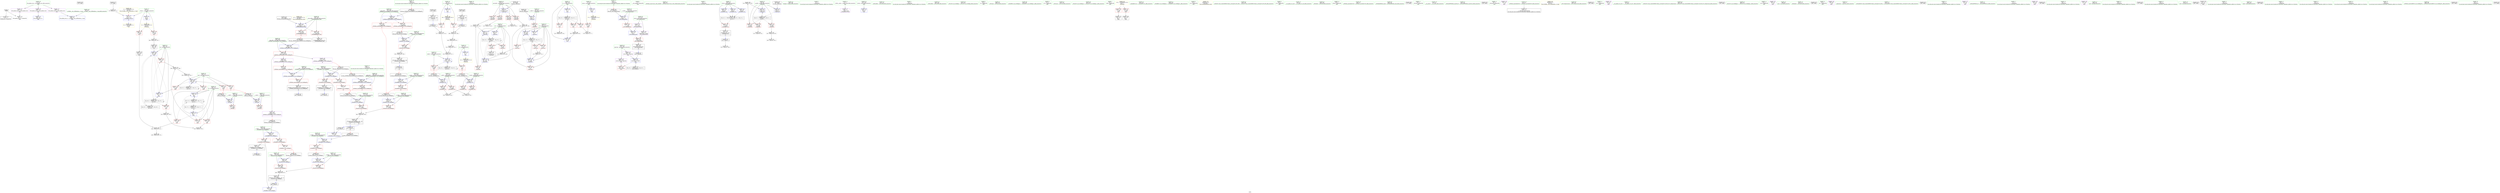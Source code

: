 digraph "SVFG" {
	label="SVFG";

	Node0x562fdd1f7af0 [shape=record,color=grey,label="{NodeID: 0\nNullPtr}"];
	Node0x562fdd1f7af0 -> Node0x562fdd372400[style=solid];
	Node0x562fdd1f7af0 -> Node0x562fdd376bc0[style=solid];
	Node0x562fdd3b7460 [shape=record,color=black,label="{NodeID: 526\n274 = PHI()\n}"];
	Node0x562fdd3a08c0 [shape=record,color=yellow,style=double,label="{NodeID: 443\n2V_1 = ENCHI(MR_2V_0)\npts\{10 \}\nFun[_GLOBAL__sub_I_BSBandme_1_0.cpp]|{<s0>32}}"];
	Node0x562fdd3a08c0:s0 -> Node0x562fdd376cc0[style=dashed,color=red];
	Node0x562fdd375b30 [shape=record,color=red,label="{NodeID: 194\n441\<--435\n\<--__a.addr\n_ZStaNRSt13_Ios_FmtflagsS_\n}"];
	Node0x562fdd375b30 -> Node0x562fdd375da0[style=solid];
	Node0x562fdd372ae0 [shape=record,color=black,label="{NodeID: 111\n297\<--303\n_ZSt3sine_ret\<--call\n_ZSt3sine\n|{<s0>10}}"];
	Node0x562fdd372ae0:s0 -> Node0x562fdd3b6e80[style=solid,color=blue];
	Node0x562fdd370ab0 [shape=record,color=green,label="{NodeID: 28\n270\<--1\n\<--dummyObj\nCan only get source location for instruction, argument, global var or function.}"];
	Node0x562fdd3b9660 [shape=record,color=black,label="{NodeID: 554\n81 = PHI()\n2nd arg _Z3powxxx }"];
	Node0x562fdd3b9660 -> Node0x562fdd376f30[style=solid];
	Node0x562fdd37bfa0 [shape=record,color=grey,label="{NodeID: 388\n242 = Binary(241, 243, )\n}"];
	Node0x562fdd377340 [shape=record,color=blue,label="{NodeID: 222\n90\<--123\nk\<--mul5\n_Z3powxxx\n}"];
	Node0x562fdd377340 -> Node0x562fdd37a080[style=dashed];
	Node0x562fdd377340 -> Node0x562fdd377410[style=dashed];
	Node0x562fdd377340 -> Node0x562fdd399ad0[style=dashed];
	Node0x562fdd378dd0 [shape=record,color=purple,label="{NodeID: 139\n426\<--409\n_M_flags5\<--this1\n_ZNSt8ios_base4setfESt13_Ios_FmtflagsS0_\n|{<s0>28}}"];
	Node0x562fdd378dd0:s0 -> Node0x562fdd3b9730[style=solid,color=red];
	Node0x562fdd3734c0 [shape=record,color=green,label="{NodeID: 56\n154\<--155\nagg.tmp\<--agg.tmp_field_insensitive\nmain\n}"];
	Node0x562fdd3734c0 -> Node0x562fdd3788f0[style=solid];
	Node0x562fdd3734c0 -> Node0x562fdd3789c0[style=solid];
	Node0x562fdd39b7d0 [shape=record,color=black,label="{NodeID: 416\nMR_29V_2 = PHI(MR_29V_4, MR_29V_1, )\npts\{149 \}\n}"];
	Node0x562fdd39b7d0 -> Node0x562fdd377820[style=dashed];
	Node0x562fdd380980 [shape=record,color=blue,label="{NodeID: 250\n437\<--434\n__b.addr\<--__b\n_ZStaNRSt13_Ios_FmtflagsS_\n}"];
	Node0x562fdd380980 -> Node0x562fdd375cd0[style=dashed];
	Node0x562fdd37a490 [shape=record,color=red,label="{NodeID: 167\n197\<--146\n\<--be\nmain\n}"];
	Node0x562fdd37a490 -> Node0x562fdd387530[style=solid];
	Node0x562fdd374f10 [shape=record,color=green,label="{NodeID: 84\n398\<--399\nthis.addr\<--this.addr_field_insensitive\n_ZNSt8ios_base4setfESt13_Ios_FmtflagsS0_\n}"];
	Node0x562fdd374f10 -> Node0x562fdd37b5a0[style=solid];
	Node0x562fdd374f10 -> Node0x562fdd380570[style=solid];
	Node0x562fdd36e810 [shape=record,color=green,label="{NodeID: 1\n7\<--1\n__dso_handle\<--dummyObj\nGlob }"];
	Node0x562fdd3b7530 [shape=record,color=black,label="{NodeID: 527\n468 = PHI(487, )\n}"];
	Node0x562fdd3b7530 -> Node0x562fdd380d90[style=solid];
	Node0x562fdd375c00 [shape=record,color=red,label="{NodeID: 195\n445\<--435\n\<--__a.addr\n_ZStaNRSt13_Ios_FmtflagsS_\n}"];
	Node0x562fdd375c00 -> Node0x562fdd377b90[style=solid];
	Node0x562fdd375c00 -> Node0x562fdd380a50[style=solid];
	Node0x562fdd372bb0 [shape=record,color=black,label="{NodeID: 112\n307\<--313\n_ZSt3cose_ret\<--call\n_ZSt3cose\n|{<s0>11}}"];
	Node0x562fdd372bb0:s0 -> Node0x562fdd3b7040[style=solid,color=blue];
	Node0x562fdd370bb0 [shape=record,color=green,label="{NodeID: 29\n363\<--1\n\<--dummyObj\nCan only get source location for instruction, argument, global var or function.|{<s0>24}}"];
	Node0x562fdd370bb0:s0 -> Node0x562fdd3b9240[style=solid,color=red];
	Node0x562fdd3b9730 [shape=record,color=black,label="{NodeID: 555\n457 = PHI(426, )\n0th arg _ZStoRRSt13_Ios_FmtflagsS_ }"];
	Node0x562fdd3b9730 -> Node0x562fdd380bf0[style=solid];
	Node0x562fdd37c120 [shape=record,color=grey,label="{NodeID: 389\n130 = Binary(129, 128, )\n}"];
	Node0x562fdd37c120 -> Node0x562fdd377410[style=solid];
	Node0x562fdd377410 [shape=record,color=blue,label="{NodeID: 223\n90\<--130\nk\<--rem8\n_Z3powxxx\n}"];
	Node0x562fdd377410 -> Node0x562fdd399ad0[style=dashed];
	Node0x562fdd378ea0 [shape=record,color=red,label="{NodeID: 140\n185\<--8\n\<--_ZL2pi\nmain\n}"];
	Node0x562fdd378ea0 -> Node0x562fdd3879b0[style=solid];
	Node0x562fdd373590 [shape=record,color=green,label="{NodeID: 57\n159\<--160\n_ZNSt8ios_base15sync_with_stdioEb\<--_ZNSt8ios_base15sync_with_stdioEb_field_insensitive\n}"];
	Node0x562fdd39bcd0 [shape=record,color=black,label="{NodeID: 417\nMR_31V_2 = PHI(MR_31V_3, MR_31V_1, )\npts\{151 \}\n}"];
	Node0x562fdd39bcd0 -> Node0x562fdd3778f0[style=dashed];
	Node0x562fdd39bcd0 -> Node0x562fdd39bcd0[style=dashed];
	Node0x562fdd380a50 [shape=record,color=blue,label="{NodeID: 251\n445\<--444\n\<--call\n_ZStaNRSt13_Ios_FmtflagsS_\n}"];
	Node0x562fdd37a560 [shape=record,color=red,label="{NodeID: 168\n265\<--146\n\<--be\nmain\n}"];
	Node0x562fdd37a560 -> Node0x562fdd37b9a0[style=solid];
	Node0x562fdd374fe0 [shape=record,color=green,label="{NodeID: 85\n400\<--401\n__fmtfl.addr\<--__fmtfl.addr_field_insensitive\n_ZNSt8ios_base4setfESt13_Ios_FmtflagsS0_\n}"];
	Node0x562fdd374fe0 -> Node0x562fdd37b670[style=solid];
	Node0x562fdd374fe0 -> Node0x562fdd380640[style=solid];
	Node0x562fdd36eb50 [shape=record,color=green,label="{NodeID: 2\n9\<--1\n\<--dummyObj\nCan only get source location for instruction, argument, global var or function.}"];
	Node0x562fdd3b7700 [shape=record,color=black,label="{NodeID: 528\n303 = PHI()\n}"];
	Node0x562fdd3b7700 -> Node0x562fdd372ae0[style=solid];
	Node0x562fdd375cd0 [shape=record,color=red,label="{NodeID: 196\n443\<--437\n\<--__b.addr\n_ZStaNRSt13_Ios_FmtflagsS_\n|{<s0>29}}"];
	Node0x562fdd375cd0:s0 -> Node0x562fdd3b8b50[style=solid,color=red];
	Node0x562fdd372c80 [shape=record,color=black,label="{NodeID: 113\n317\<--342\n_Z3judIeEiT_S0__ret\<--\n_Z3judIeEiT_S0_\n|{<s0>12}}"];
	Node0x562fdd372c80:s0 -> Node0x562fdd3b7180[style=solid,color=blue];
	Node0x562fdd370cb0 [shape=record,color=green,label="{NodeID: 30\n364\<--1\n\<--dummyObj\nCan only get source location for instruction, argument, global var or function.|{<s0>24}}"];
	Node0x562fdd370cb0:s0 -> Node0x562fdd3b9380[style=solid,color=red];
	Node0x562fdd3b9900 [shape=record,color=black,label="{NodeID: 556\n458 = PHI(423, )\n1st arg _ZStoRRSt13_Ios_FmtflagsS_ }"];
	Node0x562fdd3b9900 -> Node0x562fdd380cc0[style=solid];
	Node0x562fdd37c2a0 [shape=record,color=grey,label="{NodeID: 390\n134 = Binary(133, 96, )\n}"];
	Node0x562fdd37c2a0 -> Node0x562fdd3774e0[style=solid];
	Node0x562fdd3774e0 [shape=record,color=blue,label="{NodeID: 224\n84\<--134\nm.addr\<--shr\n_Z3powxxx\n}"];
	Node0x562fdd3774e0 -> Node0x562fdd35cd90[style=dashed];
	Node0x562fdd378f70 [shape=record,color=red,label="{NodeID: 141\n266\<--8\n\<--_ZL2pi\nmain\n}"];
	Node0x562fdd378f70 -> Node0x562fdd372a10[style=solid];
	Node0x562fdd373690 [shape=record,color=green,label="{NodeID: 58\n165\<--166\nfreopen\<--freopen_field_insensitive\n}"];
	Node0x562fdd39c1d0 [shape=record,color=black,label="{NodeID: 418\nMR_33V_2 = PHI(MR_33V_3, MR_33V_1, )\npts\{153 \}\n}"];
	Node0x562fdd39c1d0 -> Node0x562fdd37f940[style=dashed];
	Node0x562fdd39c1d0 -> Node0x562fdd39c1d0[style=dashed];
	Node0x562fdd380b20 [shape=record,color=blue,label="{NodeID: 252\n450\<--449\n__a.addr\<--__a\n_ZStcoSt13_Ios_Fmtflags\n}"];
	Node0x562fdd380b20 -> Node0x562fdd375e70[style=dashed];
	Node0x562fdd37a630 [shape=record,color=red,label="{NodeID: 169\n192\<--148\n\<--en\nmain\n}"];
	Node0x562fdd37a630 -> Node0x562fdd3876b0[style=solid];
	Node0x562fdd3750b0 [shape=record,color=green,label="{NodeID: 86\n402\<--403\n__mask.addr\<--__mask.addr_field_insensitive\n_ZNSt8ios_base4setfESt13_Ios_FmtflagsS0_\n}"];
	Node0x562fdd3750b0 -> Node0x562fdd37b740[style=solid];
	Node0x562fdd3750b0 -> Node0x562fdd37b810[style=solid];
	Node0x562fdd3750b0 -> Node0x562fdd380710[style=solid];
	Node0x562fdd36ec10 [shape=record,color=green,label="{NodeID: 3\n12\<--1\n\<--dummyObj\nCan only get source location for instruction, argument, global var or function.}"];
	Node0x562fdd3b77d0 [shape=record,color=black,label="{NodeID: 529\n313 = PHI()\n}"];
	Node0x562fdd3b77d0 -> Node0x562fdd372bb0[style=solid];
	Node0x562fdd375da0 [shape=record,color=red,label="{NodeID: 197\n442\<--441\n\<--\n_ZStaNRSt13_Ios_FmtflagsS_\n|{<s0>29}}"];
	Node0x562fdd375da0:s0 -> Node0x562fdd3b8940[style=solid,color=red];
	Node0x562fdd372d50 [shape=record,color=black,label="{NodeID: 114\n356\<--367\n_ZSt5fixedRSt8ios_base_ret\<--\n_ZSt5fixedRSt8ios_base\n}"];
	Node0x562fdd370db0 [shape=record,color=green,label="{NodeID: 31\n4\<--6\n_ZStL8__ioinit\<--_ZStL8__ioinit_field_insensitive\nGlob }"];
	Node0x562fdd370db0 -> Node0x562fdd377fa0[style=solid];
	Node0x562fdd37c420 [shape=record,color=grey,label="{NodeID: 391\n70 = Binary(67, 71, )\n}"];
	Node0x562fdd37c420 -> Node0x562fdd376cc0[style=solid];
	Node0x562fdd3775b0 [shape=record,color=blue,label="{NodeID: 225\n142\<--12\nretval\<--\nmain\n}"];
	Node0x562fdd379040 [shape=record,color=red,label="{NodeID: 142\n177\<--11\n\<--ncase\nmain\n}"];
	Node0x562fdd379040 -> Node0x562fdd37d020[style=solid];
	Node0x562fdd373790 [shape=record,color=green,label="{NodeID: 59\n172\<--173\n_ZNSirsERi\<--_ZNSirsERi_field_insensitive\n}"];
	Node0x562fdd39c6d0 [shape=record,color=black,label="{NodeID: 419\nMR_35V_2 = PHI(MR_35V_3, MR_35V_1, )\npts\{1550000 \}\n}"];
	Node0x562fdd39c6d0 -> Node0x562fdd37fbb0[style=dashed];
	Node0x562fdd380bf0 [shape=record,color=blue,label="{NodeID: 253\n459\<--457\n__a.addr\<--__a\n_ZStoRRSt13_Ios_FmtflagsS_\n}"];
	Node0x562fdd380bf0 -> Node0x562fdd375f40[style=dashed];
	Node0x562fdd380bf0 -> Node0x562fdd376010[style=dashed];
	Node0x562fdd37a700 [shape=record,color=red,label="{NodeID: 170\n198\<--148\n\<--en\nmain\n}"];
	Node0x562fdd37a700 -> Node0x562fdd387530[style=solid];
	Node0x562fdd375180 [shape=record,color=green,label="{NodeID: 87\n404\<--405\n__old\<--__old_field_insensitive\n_ZNSt8ios_base4setfESt13_Ios_FmtflagsS0_\n}"];
	Node0x562fdd375180 -> Node0x562fdd375990[style=solid];
	Node0x562fdd375180 -> Node0x562fdd3807e0[style=solid];
	Node0x562fdd36ecd0 [shape=record,color=green,label="{NodeID: 4\n15\<--1\n\<--dummyObj\nCan only get source location for instruction, argument, global var or function.}"];
	Node0x562fdd3b78a0 [shape=record,color=black,label="{NodeID: 530\n362 = PHI(394, )\n}"];
	Node0x562fdd375e70 [shape=record,color=red,label="{NodeID: 198\n453\<--450\n\<--__a.addr\n_ZStcoSt13_Ios_Fmtflags\n}"];
	Node0x562fdd375e70 -> Node0x562fdd387b30[style=solid];
	Node0x562fdd3779f0 [shape=record,color=black,label="{NodeID: 115\n369\<--380\n_ZSt12setprecisioni_ret\<--\n_ZSt12setprecisioni\n|{<s0>18}}"];
	Node0x562fdd3779f0:s0 -> Node0x562fdd3b68b0[style=solid,color=blue];
	Node0x562fdd370eb0 [shape=record,color=green,label="{NodeID: 32\n8\<--10\n_ZL2pi\<--_ZL2pi_field_insensitive\nGlob }"];
	Node0x562fdd370eb0 -> Node0x562fdd378ea0[style=solid];
	Node0x562fdd370eb0 -> Node0x562fdd378f70[style=solid];
	Node0x562fdd370eb0 -> Node0x562fdd3765c0[style=solid];
	Node0x562fdd370eb0 -> Node0x562fdd376cc0[style=solid];
	Node0x562fdd37c5a0 [shape=record,color=grey,label="{NodeID: 392\n217 = Binary(212, 214, )\n}"];
	Node0x562fdd37c5a0 -> Node0x562fdd37c720[style=solid];
	Node0x562fdd377680 [shape=record,color=blue,label="{NodeID: 226\n144\<--12\ni1\<--\nmain\n}"];
	Node0x562fdd377680 -> Node0x562fdd39add0[style=dashed];
	Node0x562fdd379110 [shape=record,color=red,label="{NodeID: 143\n203\<--14\n\<--v\nmain\n}"];
	Node0x562fdd379110 -> Node0x562fdd387230[style=solid];
	Node0x562fdd373890 [shape=record,color=green,label="{NodeID: 60\n181\<--182\n_ZNSirsERe\<--_ZNSirsERe_field_insensitive\n}"];
	Node0x562fdd380cc0 [shape=record,color=blue,label="{NodeID: 254\n461\<--458\n__b.addr\<--__b\n_ZStoRRSt13_Ios_FmtflagsS_\n}"];
	Node0x562fdd380cc0 -> Node0x562fdd3760e0[style=dashed];
	Node0x562fdd37a7d0 [shape=record,color=red,label="{NodeID: 171\n204\<--150\n\<--mid\nmain\n|{<s0>10}}"];
	Node0x562fdd37a7d0:s0 -> Node0x562fdd3b81c0[style=solid,color=red];
	Node0x562fdd375250 [shape=record,color=green,label="{NodeID: 88\n415\<--416\n_ZStcoSt13_Ios_Fmtflags\<--_ZStcoSt13_Ios_Fmtflags_field_insensitive\n}"];
	Node0x562fdd36f540 [shape=record,color=green,label="{NodeID: 5\n19\<--1\n.str\<--dummyObj\nGlob }"];
	Node0x562fdd3b79b0 [shape=record,color=black,label="{NodeID: 531\n414 = PHI(448, )\n|{<s0>26}}"];
	Node0x562fdd3b79b0:s0 -> Node0x562fdd3b8fc0[style=solid,color=red];
	Node0x562fdd375f40 [shape=record,color=red,label="{NodeID: 199\n465\<--459\n\<--__a.addr\n_ZStoRRSt13_Ios_FmtflagsS_\n}"];
	Node0x562fdd375f40 -> Node0x562fdd3761b0[style=solid];
	Node0x562fdd377ac0 [shape=record,color=black,label="{NodeID: 116\n394\<--430\n_ZNSt8ios_base4setfESt13_Ios_FmtflagsS0__ret\<--\n_ZNSt8ios_base4setfESt13_Ios_FmtflagsS0_\n|{<s0>24}}"];
	Node0x562fdd377ac0:s0 -> Node0x562fdd3b78a0[style=solid,color=blue];
	Node0x562fdd370fb0 [shape=record,color=green,label="{NodeID: 33\n11\<--13\nncase\<--ncase_field_insensitive\nGlob }"];
	Node0x562fdd370fb0 -> Node0x562fdd379040[style=solid];
	Node0x562fdd370fb0 -> Node0x562fdd3766c0[style=solid];
	Node0x562fdd37c720 [shape=record,color=grey,label="{NodeID: 393\n218 = Binary(210, 217, )\n}"];
	Node0x562fdd37c720 -> Node0x562fdd37f940[style=solid];
	Node0x562fdd377750 [shape=record,color=blue,label="{NodeID: 227\n146\<--15\nbe\<--\nmain\n}"];
	Node0x562fdd377750 -> Node0x562fdd37a3c0[style=dashed];
	Node0x562fdd377750 -> Node0x562fdd37a490[style=dashed];
	Node0x562fdd377750 -> Node0x562fdd37a560[style=dashed];
	Node0x562fdd377750 -> Node0x562fdd37fa10[style=dashed];
	Node0x562fdd377750 -> Node0x562fdd39b2d0[style=dashed];
	Node0x562fdd377750 -> Node0x562fdd39e4d0[style=dashed];
	Node0x562fdd3791e0 [shape=record,color=red,label="{NodeID: 144\n212\<--14\n\<--v\nmain\n}"];
	Node0x562fdd3791e0 -> Node0x562fdd37c5a0[style=solid];
	Node0x562fdd373990 [shape=record,color=green,label="{NodeID: 61\n206\<--207\n_ZSt3sine\<--_ZSt3sine_field_insensitive\n}"];
	Node0x562fdd380d90 [shape=record,color=blue,label="{NodeID: 255\n471\<--468\n\<--call\n_ZStoRRSt13_Ios_FmtflagsS_\n}"];
	Node0x562fdd37a8a0 [shape=record,color=red,label="{NodeID: 172\n213\<--150\n\<--mid\nmain\n|{<s0>11}}"];
	Node0x562fdd37a8a0:s0 -> Node0x562fdd3b8da0[style=solid,color=red];
	Node0x562fdd375350 [shape=record,color=green,label="{NodeID: 89\n419\<--420\n_ZStaNRSt13_Ios_FmtflagsS_\<--_ZStaNRSt13_Ios_FmtflagsS__field_insensitive\n}"];
	Node0x562fdd36f5d0 [shape=record,color=green,label="{NodeID: 6\n21\<--1\n.str.2\<--dummyObj\nGlob }"];
	Node0x562fdd3b7b80 [shape=record,color=black,label="{NodeID: 532\n418 = PHI(432, )\n}"];
	Node0x562fdd376010 [shape=record,color=red,label="{NodeID: 200\n471\<--459\n\<--__a.addr\n_ZStoRRSt13_Ios_FmtflagsS_\n}"];
	Node0x562fdd376010 -> Node0x562fdd377d30[style=solid];
	Node0x562fdd376010 -> Node0x562fdd380d90[style=solid];
	Node0x562fdd377b90 [shape=record,color=black,label="{NodeID: 117\n432\<--445\n_ZStaNRSt13_Ios_FmtflagsS__ret\<--\n_ZStaNRSt13_Ios_FmtflagsS_\n|{<s0>26}}"];
	Node0x562fdd377b90:s0 -> Node0x562fdd3b7b80[style=solid,color=blue];
	Node0x562fdd3710b0 [shape=record,color=green,label="{NodeID: 34\n14\<--16\nv\<--v_field_insensitive\nGlob }"];
	Node0x562fdd3710b0 -> Node0x562fdd379110[style=solid];
	Node0x562fdd3710b0 -> Node0x562fdd3791e0[style=solid];
	Node0x562fdd3710b0 -> Node0x562fdd3767c0[style=solid];
	Node0x562fdd37c8a0 [shape=record,color=grey,label="{NodeID: 394\n209 = Binary(208, 201, )\n}"];
	Node0x562fdd37c8a0 -> Node0x562fdd37ca20[style=solid];
	Node0x562fdd377820 [shape=record,color=blue,label="{NodeID: 228\n148\<--188\nen\<--conv\nmain\n}"];
	Node0x562fdd377820 -> Node0x562fdd37a630[style=dashed];
	Node0x562fdd377820 -> Node0x562fdd37a700[style=dashed];
	Node0x562fdd377820 -> Node0x562fdd37fae0[style=dashed];
	Node0x562fdd377820 -> Node0x562fdd39b7d0[style=dashed];
	Node0x562fdd377820 -> Node0x562fdd39e9d0[style=dashed];
	Node0x562fdd3792b0 [shape=record,color=red,label="{NodeID: 145\n221\<--17\n\<--d\nmain\n|{<s0>12}}"];
	Node0x562fdd3792b0:s0 -> Node0x562fdd3b8580[style=solid,color=red];
	Node0x562fdd373a90 [shape=record,color=green,label="{NodeID: 62\n215\<--216\n_ZSt3cose\<--_ZSt3cose_field_insensitive\n}"];
	Node0x562fdd380e60 [shape=record,color=blue,label="{NodeID: 256\n477\<--475\n__a.addr\<--__a\n_ZStanSt13_Ios_FmtflagsS_\n}"];
	Node0x562fdd380e60 -> Node0x562fdd376280[style=dashed];
	Node0x562fdd37a970 [shape=record,color=red,label="{NodeID: 173\n228\<--150\n\<--mid\nmain\n}"];
	Node0x562fdd37a970 -> Node0x562fdd37fa10[style=solid];
	Node0x562fdd375450 [shape=record,color=green,label="{NodeID: 90\n424\<--425\n_ZStanSt13_Ios_FmtflagsS_\<--_ZStanSt13_Ios_FmtflagsS__field_insensitive\n}"];
	Node0x562fdd36f660 [shape=record,color=green,label="{NodeID: 7\n23\<--1\nstdin\<--dummyObj\nGlob }"];
	Node0x562fdd3b7c90 [shape=record,color=black,label="{NodeID: 533\n423 = PHI(474, )\n|{<s0>28}}"];
	Node0x562fdd3b7c90:s0 -> Node0x562fdd3b9900[style=solid,color=red];
	Node0x562fdd3760e0 [shape=record,color=red,label="{NodeID: 201\n467\<--461\n\<--__b.addr\n_ZStoRRSt13_Ios_FmtflagsS_\n|{<s0>30}}"];
	Node0x562fdd3760e0:s0 -> Node0x562fdd3b8800[style=solid,color=red];
	Node0x562fdd377c60 [shape=record,color=black,label="{NodeID: 118\n448\<--454\n_ZStcoSt13_Ios_Fmtflags_ret\<--neg\n_ZStcoSt13_Ios_Fmtflags\n|{<s0>25}}"];
	Node0x562fdd377c60:s0 -> Node0x562fdd3b79b0[style=solid,color=blue];
	Node0x562fdd3711b0 [shape=record,color=green,label="{NodeID: 35\n17\<--18\nd\<--d_field_insensitive\nGlob }"];
	Node0x562fdd3711b0 -> Node0x562fdd3792b0[style=solid];
	Node0x562fdd3711b0 -> Node0x562fdd3768c0[style=solid];
	Node0x562fdd37ca20 [shape=record,color=grey,label="{NodeID: 395\n210 = Binary(209, 211, )\n}"];
	Node0x562fdd37ca20 -> Node0x562fdd37c720[style=solid];
	Node0x562fdd3778f0 [shape=record,color=blue,label="{NodeID: 229\n150\<--200\nmid\<--div7\nmain\n}"];
	Node0x562fdd3778f0 -> Node0x562fdd37a7d0[style=dashed];
	Node0x562fdd3778f0 -> Node0x562fdd37a8a0[style=dashed];
	Node0x562fdd3778f0 -> Node0x562fdd37a970[style=dashed];
	Node0x562fdd3778f0 -> Node0x562fdd37aa40[style=dashed];
	Node0x562fdd3778f0 -> Node0x562fdd3778f0[style=dashed];
	Node0x562fdd3778f0 -> Node0x562fdd39bcd0[style=dashed];
	Node0x562fdd379380 [shape=record,color=red,label="{NodeID: 146\n161\<--23\n\<--stdin\nmain\n}"];
	Node0x562fdd379380 -> Node0x562fdd3727a0[style=solid];
	Node0x562fdd373b90 [shape=record,color=green,label="{NodeID: 63\n223\<--224\n_Z3judIeEiT_S0_\<--_Z3judIeEiT_S0__field_insensitive\n}"];
	Node0x562fdd380f30 [shape=record,color=blue,label="{NodeID: 257\n479\<--476\n__b.addr\<--__b\n_ZStanSt13_Ios_FmtflagsS_\n}"];
	Node0x562fdd380f30 -> Node0x562fdd376350[style=dashed];
	Node0x562fdd37aa40 [shape=record,color=red,label="{NodeID: 174\n231\<--150\n\<--mid\nmain\n}"];
	Node0x562fdd37aa40 -> Node0x562fdd37fae0[style=solid];
	Node0x562fdd375550 [shape=record,color=green,label="{NodeID: 91\n428\<--429\n_ZStoRRSt13_Ios_FmtflagsS_\<--_ZStoRRSt13_Ios_FmtflagsS__field_insensitive\n}"];
	Node0x562fdd36f6f0 [shape=record,color=green,label="{NodeID: 8\n24\<--1\n.str.3\<--dummyObj\nGlob }"];
	Node0x562fdd3b7e00 [shape=record,color=black,label="{NodeID: 534\n427 = PHI(456, )\n}"];
	Node0x562fdd3761b0 [shape=record,color=red,label="{NodeID: 202\n466\<--465\n\<--\n_ZStoRRSt13_Ios_FmtflagsS_\n|{<s0>30}}"];
	Node0x562fdd3761b0:s0 -> Node0x562fdd3b86c0[style=solid,color=red];
	Node0x562fdd377d30 [shape=record,color=black,label="{NodeID: 119\n456\<--471\n_ZStoRRSt13_Ios_FmtflagsS__ret\<--\n_ZStoRRSt13_Ios_FmtflagsS_\n|{<s0>28}}"];
	Node0x562fdd377d30:s0 -> Node0x562fdd3b7e00[style=solid,color=blue];
	Node0x562fdd3712b0 [shape=record,color=green,label="{NodeID: 36\n37\<--41\nllvm.global_ctors\<--llvm.global_ctors_field_insensitive\nGlob }"];
	Node0x562fdd3712b0 -> Node0x562fdd378620[style=solid];
	Node0x562fdd3712b0 -> Node0x562fdd3786f0[style=solid];
	Node0x562fdd3712b0 -> Node0x562fdd3787f0[style=solid];
	Node0x562fdd3a3c90 [shape=record,color=yellow,style=double,label="{NodeID: 479\nRETMU(47V_2)\npts\{359 \}\nFun[_ZSt5fixedRSt8ios_base]}"];
	Node0x562fdd37cba0 [shape=record,color=grey,label="{NodeID: 396\n123 = Binary(122, 121, )\n}"];
	Node0x562fdd37cba0 -> Node0x562fdd377340[style=solid];
	Node0x562fdd37f940 [shape=record,color=blue,label="{NodeID: 230\n152\<--218\nrandis\<--mul13\nmain\n}"];
	Node0x562fdd37f940 -> Node0x562fdd37ab10[style=dashed];
	Node0x562fdd37f940 -> Node0x562fdd37f940[style=dashed];
	Node0x562fdd37f940 -> Node0x562fdd39c1d0[style=dashed];
	Node0x562fdd379450 [shape=record,color=red,label="{NodeID: 147\n167\<--28\n\<--stdout\nmain\n}"];
	Node0x562fdd379450 -> Node0x562fdd372870[style=solid];
	Node0x562fdd373c90 [shape=record,color=green,label="{NodeID: 64\n237\<--238\n_ZStlsISt11char_traitsIcEERSt13basic_ostreamIcT_ES5_PKc\<--_ZStlsISt11char_traitsIcEERSt13basic_ostreamIcT_ES5_PKc_field_insensitive\n}"];
	Node0x562fdd381000 [shape=record,color=blue,label="{NodeID: 258\n490\<--488\n__a.addr\<--__a\n_ZStorSt13_Ios_FmtflagsS_\n}"];
	Node0x562fdd381000 -> Node0x562fdd376420[style=dashed];
	Node0x562fdd37ab10 [shape=record,color=red,label="{NodeID: 175\n220\<--152\n\<--randis\nmain\n|{<s0>12}}"];
	Node0x562fdd37ab10:s0 -> Node0x562fdd3b8440[style=solid,color=red];
	Node0x562fdd375650 [shape=record,color=green,label="{NodeID: 92\n435\<--436\n__a.addr\<--__a.addr_field_insensitive\n_ZStaNRSt13_Ios_FmtflagsS_\n}"];
	Node0x562fdd375650 -> Node0x562fdd375b30[style=solid];
	Node0x562fdd375650 -> Node0x562fdd375c00[style=solid];
	Node0x562fdd375650 -> Node0x562fdd3808b0[style=solid];
	Node0x562fdd36f7b0 [shape=record,color=green,label="{NodeID: 9\n26\<--1\n.str.4\<--dummyObj\nGlob }"];
	Node0x562fdd3b7f10 [shape=record,color=black,label="{NodeID: 535\n444 = PHI(474, )\n}"];
	Node0x562fdd3b7f10 -> Node0x562fdd380a50[style=solid];
	Node0x562fdd376280 [shape=record,color=red,label="{NodeID: 203\n483\<--477\n\<--__a.addr\n_ZStanSt13_Ios_FmtflagsS_\n}"];
	Node0x562fdd376280 -> Node0x562fdd3870b0[style=solid];
	Node0x562fdd377e00 [shape=record,color=black,label="{NodeID: 120\n474\<--485\n_ZStanSt13_Ios_FmtflagsS__ret\<--and\n_ZStanSt13_Ios_FmtflagsS_\n|{<s0>27|<s1>29}}"];
	Node0x562fdd377e00:s0 -> Node0x562fdd3b7c90[style=solid,color=blue];
	Node0x562fdd377e00:s1 -> Node0x562fdd3b7f10[style=solid,color=blue];
	Node0x562fdd3713b0 [shape=record,color=green,label="{NodeID: 37\n42\<--43\n__cxx_global_var_init\<--__cxx_global_var_init_field_insensitive\n}"];
	Node0x562fdd37cd20 [shape=record,color=grey,label="{NodeID: 397\n105 = Binary(104, 96, )\n}"];
	Node0x562fdd37cd20 -> Node0x562fdd37d320[style=solid];
	Node0x562fdd37fa10 [shape=record,color=blue,label="{NodeID: 231\n146\<--228\nbe\<--\nmain\n}"];
	Node0x562fdd37fa10 -> Node0x562fdd39e4d0[style=dashed];
	Node0x562fdd379520 [shape=record,color=red,label="{NodeID: 148\n97\<--82\n\<--n.addr\n_Z3powxxx\n}"];
	Node0x562fdd379520 -> Node0x562fdd3770d0[style=solid];
	Node0x562fdd373d90 [shape=record,color=green,label="{NodeID: 65\n245\<--246\n_ZNSolsEi\<--_ZNSolsEi_field_insensitive\n}"];
	Node0x562fdd3a57f0 [shape=record,color=yellow,style=double,label="{NodeID: 508\n2V_2 = CSCHI(MR_2V_1)\npts\{10 \}\nCS[]}"];
	Node0x562fdd39e4d0 [shape=record,color=black,label="{NodeID: 425\nMR_27V_6 = PHI(MR_27V_4, MR_27V_5, )\npts\{147 \}\n}"];
	Node0x562fdd39e4d0 -> Node0x562fdd37a3c0[style=dashed];
	Node0x562fdd39e4d0 -> Node0x562fdd37a490[style=dashed];
	Node0x562fdd39e4d0 -> Node0x562fdd37a560[style=dashed];
	Node0x562fdd39e4d0 -> Node0x562fdd37fa10[style=dashed];
	Node0x562fdd39e4d0 -> Node0x562fdd39b2d0[style=dashed];
	Node0x562fdd39e4d0 -> Node0x562fdd39e4d0[style=dashed];
	Node0x562fdd3810d0 [shape=record,color=blue,label="{NodeID: 259\n492\<--489\n__b.addr\<--__b\n_ZStorSt13_Ios_FmtflagsS_\n}"];
	Node0x562fdd3810d0 -> Node0x562fdd3764f0[style=dashed];
	Node0x562fdd37abe0 [shape=record,color=red,label="{NodeID: 176\n261\<--260\n\<--coerce.dive23\nmain\n}"];
	Node0x562fdd375720 [shape=record,color=green,label="{NodeID: 93\n437\<--438\n__b.addr\<--__b.addr_field_insensitive\n_ZStaNRSt13_Ios_FmtflagsS_\n}"];
	Node0x562fdd375720 -> Node0x562fdd375cd0[style=solid];
	Node0x562fdd375720 -> Node0x562fdd380980[style=solid];
	Node0x562fdd36f8b0 [shape=record,color=green,label="{NodeID: 10\n28\<--1\nstdout\<--dummyObj\nGlob }"];
	Node0x562fdd3b8080 [shape=record,color=black,label="{NodeID: 536\n370 = PHI(255, )\n0th arg _ZSt12setprecisioni }"];
	Node0x562fdd3b8080 -> Node0x562fdd3803d0[style=solid];
	Node0x562fdd3a1210 [shape=record,color=yellow,style=double,label="{NodeID: 453\n14V_1 = ENCHI(MR_14V_0)\npts\{1 \}\nFun[main]}"];
	Node0x562fdd3a1210 -> Node0x562fdd379380[style=dashed];
	Node0x562fdd3a1210 -> Node0x562fdd379450[style=dashed];
	Node0x562fdd376350 [shape=record,color=red,label="{NodeID: 204\n484\<--479\n\<--__b.addr\n_ZStanSt13_Ios_FmtflagsS_\n}"];
	Node0x562fdd376350 -> Node0x562fdd3870b0[style=solid];
	Node0x562fdd377ed0 [shape=record,color=black,label="{NodeID: 121\n487\<--498\n_ZStorSt13_Ios_FmtflagsS__ret\<--or\n_ZStorSt13_Ios_FmtflagsS_\n|{<s0>30}}"];
	Node0x562fdd377ed0:s0 -> Node0x562fdd3b7530[style=solid,color=blue];
	Node0x562fdd3714b0 [shape=record,color=green,label="{NodeID: 38\n46\<--47\n_ZNSt8ios_base4InitC1Ev\<--_ZNSt8ios_base4InitC1Ev_field_insensitive\n}"];
	Node0x562fdd37cea0 [shape=record,color=grey,label="{NodeID: 398\n117 = Binary(116, 115, )\n}"];
	Node0x562fdd37cea0 -> Node0x562fdd377270[style=solid];
	Node0x562fdd37fae0 [shape=record,color=blue,label="{NodeID: 232\n148\<--231\nen\<--\nmain\n}"];
	Node0x562fdd37fae0 -> Node0x562fdd39e9d0[style=dashed];
	Node0x562fdd3795f0 [shape=record,color=red,label="{NodeID: 149\n100\<--84\n\<--m.addr\n_Z3powxxx\n}"];
	Node0x562fdd3795f0 -> Node0x562fdd38bdc0[style=solid];
	Node0x562fdd373e90 [shape=record,color=green,label="{NodeID: 66\n250\<--251\n_ZSt5fixedRSt8ios_base\<--_ZSt5fixedRSt8ios_base_field_insensitive\n}"];
	Node0x562fdd3b4110 [shape=record,color=black,label="{NodeID: 509\n171 = PHI()\n}"];
	Node0x562fdd39e9d0 [shape=record,color=black,label="{NodeID: 426\nMR_29V_5 = PHI(MR_29V_6, MR_29V_4, )\npts\{149 \}\n}"];
	Node0x562fdd39e9d0 -> Node0x562fdd37a630[style=dashed];
	Node0x562fdd39e9d0 -> Node0x562fdd37a700[style=dashed];
	Node0x562fdd39e9d0 -> Node0x562fdd37fae0[style=dashed];
	Node0x562fdd39e9d0 -> Node0x562fdd39b7d0[style=dashed];
	Node0x562fdd39e9d0 -> Node0x562fdd39e9d0[style=dashed];
	Node0x562fdd37acb0 [shape=record,color=red,label="{NodeID: 177\n302\<--299\n\<--__x.addr\n_ZSt3sine\n}"];
	Node0x562fdd3757f0 [shape=record,color=green,label="{NodeID: 94\n450\<--451\n__a.addr\<--__a.addr_field_insensitive\n_ZStcoSt13_Ios_Fmtflags\n}"];
	Node0x562fdd3757f0 -> Node0x562fdd375e70[style=solid];
	Node0x562fdd3757f0 -> Node0x562fdd380b20[style=solid];
	Node0x562fdd36f9b0 [shape=record,color=green,label="{NodeID: 11\n29\<--1\n_ZSt3cin\<--dummyObj\nGlob }"];
	Node0x562fdd3b81c0 [shape=record,color=black,label="{NodeID: 537\n298 = PHI(204, )\n0th arg _ZSt3sine }"];
	Node0x562fdd3b81c0 -> Node0x562fdd37fd50[style=solid];
	Node0x562fdd3a1320 [shape=record,color=yellow,style=double,label="{NodeID: 454\n2V_1 = ENCHI(MR_2V_0)\npts\{10 \}\nFun[main]}"];
	Node0x562fdd3a1320 -> Node0x562fdd378ea0[style=dashed];
	Node0x562fdd3a1320 -> Node0x562fdd378f70[style=dashed];
	Node0x562fdd376420 [shape=record,color=red,label="{NodeID: 205\n496\<--490\n\<--__a.addr\n_ZStorSt13_Ios_FmtflagsS_\n}"];
	Node0x562fdd376420 -> Node0x562fdd37be20[style=solid];
	Node0x562fdd377fa0 [shape=record,color=purple,label="{NodeID: 122\n48\<--4\n\<--_ZStL8__ioinit\n__cxx_global_var_init\n}"];
	Node0x562fdd3715b0 [shape=record,color=green,label="{NodeID: 39\n52\<--53\n__cxa_atexit\<--__cxa_atexit_field_insensitive\n}"];
	Node0x562fdd37d020 [shape=record,color=grey,label="{NodeID: 399\n178 = cmp(176, 177, )\n}"];
	Node0x562fdd37fbb0 [shape=record,color=blue,label="{NodeID: 233\n258\<--254\ncoerce.dive\<--call22\nmain\n}"];
	Node0x562fdd37fbb0 -> Node0x562fdd37abe0[style=dashed];
	Node0x562fdd37fbb0 -> Node0x562fdd39c6d0[style=dashed];
	Node0x562fdd3796c0 [shape=record,color=red,label="{NodeID: 150\n104\<--84\n\<--m.addr\n_Z3powxxx\n}"];
	Node0x562fdd3796c0 -> Node0x562fdd37cd20[style=solid];
	Node0x562fdd373f90 [shape=record,color=green,label="{NodeID: 67\n252\<--253\n_ZNSolsEPFRSt8ios_baseS0_E\<--_ZNSolsEPFRSt8ios_baseS0_E_field_insensitive\n}"];
	Node0x562fdcf1f470 [shape=record,color=black,label="{NodeID: 510\n236 = PHI()\n}"];
	Node0x562fdd37ad80 [shape=record,color=red,label="{NodeID: 178\n312\<--309\n\<--__x.addr\n_ZSt3cose\n}"];
	Node0x562fdd3758c0 [shape=record,color=green,label="{NodeID: 95\n459\<--460\n__a.addr\<--__a.addr_field_insensitive\n_ZStoRRSt13_Ios_FmtflagsS_\n}"];
	Node0x562fdd3758c0 -> Node0x562fdd375f40[style=solid];
	Node0x562fdd3758c0 -> Node0x562fdd376010[style=solid];
	Node0x562fdd3758c0 -> Node0x562fdd380bf0[style=solid];
	Node0x562fdd36fab0 [shape=record,color=green,label="{NodeID: 12\n30\<--1\n_ZSt4cout\<--dummyObj\nGlob }"];
	Node0x562fdd3b8300 [shape=record,color=black,label="{NodeID: 538\n449 = PHI(413, )\n0th arg _ZStcoSt13_Ios_Fmtflags }"];
	Node0x562fdd3b8300 -> Node0x562fdd380b20[style=solid];
	Node0x562fdd3a1400 [shape=record,color=yellow,style=double,label="{NodeID: 455\n17V_1 = ENCHI(MR_17V_0)\npts\{13 \}\nFun[main]}"];
	Node0x562fdd3a1400 -> Node0x562fdd379040[style=dashed];
	Node0x562fdd3764f0 [shape=record,color=red,label="{NodeID: 206\n497\<--492\n\<--__b.addr\n_ZStorSt13_Ios_FmtflagsS_\n}"];
	Node0x562fdd3764f0 -> Node0x562fdd37be20[style=solid];
	Node0x562fdd378070 [shape=record,color=purple,label="{NodeID: 123\n162\<--19\n\<--.str\nmain\n}"];
	Node0x562fdd3716b0 [shape=record,color=green,label="{NodeID: 40\n51\<--57\n_ZNSt8ios_base4InitD1Ev\<--_ZNSt8ios_base4InitD1Ev_field_insensitive\n}"];
	Node0x562fdd3716b0 -> Node0x562fdd3725d0[style=solid];
	Node0x562fdd3a40a0 [shape=record,color=yellow,style=double,label="{NodeID: 483\nRETMU(2V_2)\npts\{10 \}\nFun[_GLOBAL__sub_I_BSBandme_1_0.cpp]}"];
	Node0x562fdd37d1a0 [shape=record,color=grey,label="{NodeID: 400\n195 = cmp(191, 193, )\n}"];
	Node0x562fdd37fc80 [shape=record,color=blue,label="{NodeID: 234\n144\<--281\ni1\<--inc\nmain\n}"];
	Node0x562fdd37fc80 -> Node0x562fdd39add0[style=dashed];
	Node0x562fdd379790 [shape=record,color=red,label="{NodeID: 151\n133\<--84\n\<--m.addr\n_Z3powxxx\n}"];
	Node0x562fdd379790 -> Node0x562fdd37c2a0[style=solid];
	Node0x562fdd374090 [shape=record,color=green,label="{NodeID: 68\n256\<--257\n_ZSt12setprecisioni\<--_ZSt12setprecisioni_field_insensitive\n}"];
	Node0x562fdd3b64b0 [shape=record,color=black,label="{NodeID: 511\n240 = PHI()\n}"];
	Node0x562fdd37ae50 [shape=record,color=red,label="{NodeID: 179\n342\<--320\n\<--retval\n_Z3judIeEiT_S0_\n}"];
	Node0x562fdd37ae50 -> Node0x562fdd372c80[style=solid];
	Node0x562fdd371df0 [shape=record,color=green,label="{NodeID: 96\n461\<--462\n__b.addr\<--__b.addr_field_insensitive\n_ZStoRRSt13_Ios_FmtflagsS_\n}"];
	Node0x562fdd371df0 -> Node0x562fdd3760e0[style=solid];
	Node0x562fdd371df0 -> Node0x562fdd380cc0[style=solid];
	Node0x562fdd36fbb0 [shape=record,color=green,label="{NodeID: 13\n31\<--1\n.str.5\<--dummyObj\nGlob }"];
	Node0x562fdd3b8440 [shape=record,color=black,label="{NodeID: 539\n318 = PHI(220, )\n0th arg _Z3judIeEiT_S0_ }"];
	Node0x562fdd3b8440 -> Node0x562fdd37fef0[style=solid];
	Node0x562fdd3a14e0 [shape=record,color=yellow,style=double,label="{NodeID: 456\n19V_1 = ENCHI(MR_19V_0)\npts\{16 \}\nFun[main]}"];
	Node0x562fdd3a14e0 -> Node0x562fdd379110[style=dashed];
	Node0x562fdd3a14e0 -> Node0x562fdd3791e0[style=dashed];
	Node0x562fdd3765c0 [shape=record,color=blue,label="{NodeID: 207\n8\<--9\n_ZL2pi\<--\nGlob }"];
	Node0x562fdd3765c0 -> Node0x562fdd3a1320[style=dashed];
	Node0x562fdd378140 [shape=record,color=purple,label="{NodeID: 124\n163\<--21\n\<--.str.2\nmain\n}"];
	Node0x562fdd3717b0 [shape=record,color=green,label="{NodeID: 41\n64\<--65\n__cxx_global_var_init.1\<--__cxx_global_var_init.1_field_insensitive\n}"];
	Node0x562fdd37d320 [shape=record,color=grey,label="{NodeID: 401\n106 = cmp(105, 102, )\n}"];
	Node0x562fdd37fd50 [shape=record,color=blue,label="{NodeID: 235\n299\<--298\n__x.addr\<--__x\n_ZSt3sine\n}"];
	Node0x562fdd37fd50 -> Node0x562fdd37acb0[style=dashed];
	Node0x562fdd379860 [shape=record,color=red,label="{NodeID: 152\n112\<--86\n\<--mod.addr\n_Z3powxxx\n}"];
	Node0x562fdd379860 -> Node0x562fdd38bf40[style=solid];
	Node0x562fdd374190 [shape=record,color=green,label="{NodeID: 69\n263\<--264\n_ZStlsIcSt11char_traitsIcEERSt13basic_ostreamIT_T0_ES6_St13_Setprecision\<--_ZStlsIcSt11char_traitsIcEERSt13basic_ostreamIT_T0_ES6_St13_Setprecision_field_insensitive\n}"];
	Node0x562fdd3b65b0 [shape=record,color=black,label="{NodeID: 512\n244 = PHI()\n}"];
	Node0x562fdd37af20 [shape=record,color=red,label="{NodeID: 180\n328\<--322\n\<--a.addr\n_Z3judIeEiT_S0_\n}"];
	Node0x562fdd37af20 -> Node0x562fdd38bc40[style=solid];
	Node0x562fdd371ec0 [shape=record,color=green,label="{NodeID: 97\n469\<--470\n_ZStorSt13_Ios_FmtflagsS_\<--_ZStorSt13_Ios_FmtflagsS__field_insensitive\n}"];
	Node0x562fdd36fcb0 [shape=record,color=green,label="{NodeID: 14\n33\<--1\n.str.6\<--dummyObj\nGlob }"];
	Node0x562fdd3b8580 [shape=record,color=black,label="{NodeID: 540\n319 = PHI(221, )\n1st arg _Z3judIeEiT_S0_ }"];
	Node0x562fdd3b8580 -> Node0x562fdd37ffc0[style=solid];
	Node0x562fdd3a15c0 [shape=record,color=yellow,style=double,label="{NodeID: 457\n21V_1 = ENCHI(MR_21V_0)\npts\{18 \}\nFun[main]}"];
	Node0x562fdd3a15c0 -> Node0x562fdd3792b0[style=dashed];
	Node0x562fdd3766c0 [shape=record,color=blue,label="{NodeID: 208\n11\<--12\nncase\<--\nGlob }"];
	Node0x562fdd3766c0 -> Node0x562fdd3a1400[style=dashed];
	Node0x562fdd378210 [shape=record,color=purple,label="{NodeID: 125\n168\<--24\n\<--.str.3\nmain\n}"];
	Node0x562fdd3718b0 [shape=record,color=green,label="{NodeID: 42\n68\<--69\nacos\<--acos_field_insensitive\n}"];
	Node0x562fdd37d4a0 [shape=record,color=grey,label="{NodeID: 402\n336 = cmp(334, 335, )\n}"];
	Node0x562fdd37fe20 [shape=record,color=blue,label="{NodeID: 236\n309\<--308\n__x.addr\<--__x\n_ZSt3cose\n}"];
	Node0x562fdd37fe20 -> Node0x562fdd37ad80[style=dashed];
	Node0x562fdd379930 [shape=record,color=red,label="{NodeID: 153\n115\<--86\n\<--mod.addr\n_Z3powxxx\n}"];
	Node0x562fdd379930 -> Node0x562fdd37cea0[style=solid];
	Node0x562fdd374290 [shape=record,color=green,label="{NodeID: 70\n272\<--273\n_ZNSolsEe\<--_ZNSolsEe_field_insensitive\n}"];
	Node0x562fdd3b66b0 [shape=record,color=black,label="{NodeID: 513\n248 = PHI()\n}"];
	Node0x562fdd37aff0 [shape=record,color=red,label="{NodeID: 181\n334\<--322\n\<--a.addr\n_Z3judIeEiT_S0_\n}"];
	Node0x562fdd37aff0 -> Node0x562fdd37d4a0[style=solid];
	Node0x562fdd371fc0 [shape=record,color=green,label="{NodeID: 98\n477\<--478\n__a.addr\<--__a.addr_field_insensitive\n_ZStanSt13_Ios_FmtflagsS_\n}"];
	Node0x562fdd371fc0 -> Node0x562fdd376280[style=solid];
	Node0x562fdd371fc0 -> Node0x562fdd380e60[style=solid];
	Node0x562fdd36fdb0 [shape=record,color=green,label="{NodeID: 15\n35\<--1\n.str.7\<--dummyObj\nGlob }"];
	Node0x562fdd3b86c0 [shape=record,color=black,label="{NodeID: 541\n488 = PHI(466, )\n0th arg _ZStorSt13_Ios_FmtflagsS_ }"];
	Node0x562fdd3b86c0 -> Node0x562fdd381000[style=solid];
	Node0x562fdd3767c0 [shape=record,color=blue,label="{NodeID: 209\n14\<--15\nv\<--\nGlob }"];
	Node0x562fdd3767c0 -> Node0x562fdd3a14e0[style=dashed];
	Node0x562fdd3782e0 [shape=record,color=purple,label="{NodeID: 126\n169\<--26\n\<--.str.4\nmain\n}"];
	Node0x562fdd3719b0 [shape=record,color=green,label="{NodeID: 43\n76\<--77\n_Z3powxxx\<--_Z3powxxx_field_insensitive\n}"];
	Node0x562fdd37d620 [shape=record,color=grey,label="{NodeID: 403\n126 = cmp(125, 102, )\n}"];
	Node0x562fdd37fef0 [shape=record,color=blue,label="{NodeID: 237\n322\<--318\na.addr\<--a\n_Z3judIeEiT_S0_\n}"];
	Node0x562fdd37fef0 -> Node0x562fdd37af20[style=dashed];
	Node0x562fdd37fef0 -> Node0x562fdd37aff0[style=dashed];
	Node0x562fdd379a00 [shape=record,color=red,label="{NodeID: 154\n125\<--86\n\<--mod.addr\n_Z3powxxx\n}"];
	Node0x562fdd379a00 -> Node0x562fdd37d620[style=solid];
	Node0x562fdd374390 [shape=record,color=green,label="{NodeID: 71\n275\<--276\n_ZSt4endlIcSt11char_traitsIcEERSt13basic_ostreamIT_T0_ES6_\<--_ZSt4endlIcSt11char_traitsIcEERSt13basic_ostreamIT_T0_ES6__field_insensitive\n}"];
	Node0x562fdd3b67b0 [shape=record,color=black,label="{NodeID: 514\n249 = PHI()\n}"];
	Node0x562fdd37b0c0 [shape=record,color=red,label="{NodeID: 182\n329\<--324\n\<--b.addr\n_Z3judIeEiT_S0_\n}"];
	Node0x562fdd37b0c0 -> Node0x562fdd38bc40[style=solid];
	Node0x562fdd372090 [shape=record,color=green,label="{NodeID: 99\n479\<--480\n__b.addr\<--__b.addr_field_insensitive\n_ZStanSt13_Ios_FmtflagsS_\n}"];
	Node0x562fdd372090 -> Node0x562fdd376350[style=solid];
	Node0x562fdd372090 -> Node0x562fdd380f30[style=solid];
	Node0x562fdd36feb0 [shape=record,color=green,label="{NodeID: 16\n38\<--1\n\<--dummyObj\nCan only get source location for instruction, argument, global var or function.}"];
	Node0x562fdd3b8800 [shape=record,color=black,label="{NodeID: 542\n489 = PHI(467, )\n1st arg _ZStorSt13_Ios_FmtflagsS_ }"];
	Node0x562fdd3b8800 -> Node0x562fdd3810d0[style=solid];
	Node0x562fdd3870b0 [shape=record,color=grey,label="{NodeID: 376\n485 = Binary(483, 484, )\n}"];
	Node0x562fdd3870b0 -> Node0x562fdd377e00[style=solid];
	Node0x562fdd3768c0 [shape=record,color=blue,label="{NodeID: 210\n17\<--15\nd\<--\nGlob }"];
	Node0x562fdd3768c0 -> Node0x562fdd3a15c0[style=dashed];
	Node0x562fdd3783b0 [shape=record,color=purple,label="{NodeID: 127\n235\<--31\n\<--.str.5\nmain\n}"];
	Node0x562fdd371ab0 [shape=record,color=green,label="{NodeID: 44\n82\<--83\nn.addr\<--n.addr_field_insensitive\n_Z3powxxx\n}"];
	Node0x562fdd371ab0 -> Node0x562fdd379520[style=solid];
	Node0x562fdd371ab0 -> Node0x562fdd376d90[style=solid];
	Node0x562fdd37d7a0 [shape=record,color=grey,label="{NodeID: 404\n225 = cmp(222, 226, )\n}"];
	Node0x562fdd37ffc0 [shape=record,color=blue,label="{NodeID: 238\n324\<--319\nb.addr\<--b\n_Z3judIeEiT_S0_\n}"];
	Node0x562fdd37ffc0 -> Node0x562fdd37b0c0[style=dashed];
	Node0x562fdd37ffc0 -> Node0x562fdd37b190[style=dashed];
	Node0x562fdd379ad0 [shape=record,color=red,label="{NodeID: 155\n128\<--86\n\<--mod.addr\n_Z3powxxx\n}"];
	Node0x562fdd379ad0 -> Node0x562fdd37c120[style=solid];
	Node0x562fdd374490 [shape=record,color=green,label="{NodeID: 72\n277\<--278\n_ZNSolsEPFRSoS_E\<--_ZNSolsEPFRSoS_E_field_insensitive\n}"];
	Node0x562fdd3b68b0 [shape=record,color=black,label="{NodeID: 515\n254 = PHI(369, )\n}"];
	Node0x562fdd3b68b0 -> Node0x562fdd37fbb0[style=solid];
	Node0x562fdd37b190 [shape=record,color=red,label="{NodeID: 183\n335\<--324\n\<--b.addr\n_Z3judIeEiT_S0_\n}"];
	Node0x562fdd37b190 -> Node0x562fdd37d4a0[style=solid];
	Node0x562fdd372160 [shape=record,color=green,label="{NodeID: 100\n490\<--491\n__a.addr\<--__a.addr_field_insensitive\n_ZStorSt13_Ios_FmtflagsS_\n}"];
	Node0x562fdd372160 -> Node0x562fdd376420[style=solid];
	Node0x562fdd372160 -> Node0x562fdd381000[style=solid];
	Node0x562fdd36ffb0 [shape=record,color=green,label="{NodeID: 17\n71\<--1\n\<--dummyObj\nCan only get source location for instruction, argument, global var or function.}"];
	Node0x562fdd3b8940 [shape=record,color=black,label="{NodeID: 543\n475 = PHI(421, 442, )\n0th arg _ZStanSt13_Ios_FmtflagsS_ }"];
	Node0x562fdd3b8940 -> Node0x562fdd380e60[style=solid];
	Node0x562fdd387230 [shape=record,color=grey,label="{NodeID: 377\n208 = Binary(203, 205, )\n}"];
	Node0x562fdd387230 -> Node0x562fdd37c8a0[style=solid];
	Node0x562fdd3769c0 [shape=record,color=blue,label="{NodeID: 211\n505\<--38\nllvm.global_ctors_0\<--\nGlob }"];
	Node0x562fdd378480 [shape=record,color=purple,label="{NodeID: 128\n239\<--33\n\<--.str.6\nmain\n}"];
	Node0x562fdd371b80 [shape=record,color=green,label="{NodeID: 45\n84\<--85\nm.addr\<--m.addr_field_insensitive\n_Z3powxxx\n}"];
	Node0x562fdd371b80 -> Node0x562fdd3795f0[style=solid];
	Node0x562fdd371b80 -> Node0x562fdd3796c0[style=solid];
	Node0x562fdd371b80 -> Node0x562fdd379790[style=solid];
	Node0x562fdd371b80 -> Node0x562fdd376e60[style=solid];
	Node0x562fdd371b80 -> Node0x562fdd3774e0[style=solid];
	Node0x562fdd38bc40 [shape=record,color=grey,label="{NodeID: 405\n330 = cmp(328, 329, )\n}"];
	Node0x562fdd380090 [shape=record,color=blue,label="{NodeID: 239\n320\<--226\nretval\<--\n_Z3judIeEiT_S0_\n}"];
	Node0x562fdd380090 -> Node0x562fdd35c890[style=dashed];
	Node0x562fdd379ba0 [shape=record,color=red,label="{NodeID: 156\n109\<--88\n\<--ans\n_Z3powxxx\n}"];
	Node0x562fdd379ba0 -> Node0x562fdd387830[style=solid];
	Node0x562fdd374590 [shape=record,color=green,label="{NodeID: 73\n299\<--300\n__x.addr\<--__x.addr_field_insensitive\n_ZSt3sine\n}"];
	Node0x562fdd374590 -> Node0x562fdd37acb0[style=solid];
	Node0x562fdd374590 -> Node0x562fdd37fd50[style=solid];
	Node0x562fdd3b6a40 [shape=record,color=black,label="{NodeID: 516\n49 = PHI()\n}"];
	Node0x562fdd37b260 [shape=record,color=red,label="{NodeID: 184\n361\<--358\n\<--__base.addr\n_ZSt5fixedRSt8ios_base\n|{<s0>24}}"];
	Node0x562fdd37b260:s0 -> Node0x562fdd3b9100[style=solid,color=red];
	Node0x562fdd372230 [shape=record,color=green,label="{NodeID: 101\n492\<--493\n__b.addr\<--__b.addr_field_insensitive\n_ZStorSt13_Ios_FmtflagsS_\n}"];
	Node0x562fdd372230 -> Node0x562fdd3764f0[style=solid];
	Node0x562fdd372230 -> Node0x562fdd3810d0[style=solid];
	Node0x562fdd3700b0 [shape=record,color=green,label="{NodeID: 18\n96\<--1\n\<--dummyObj\nCan only get source location for instruction, argument, global var or function.}"];
	Node0x562fdd3b8b50 [shape=record,color=black,label="{NodeID: 544\n476 = PHI(422, 443, )\n1st arg _ZStanSt13_Ios_FmtflagsS_ }"];
	Node0x562fdd3b8b50 -> Node0x562fdd380f30[style=solid];
	Node0x562fdd3873b0 [shape=record,color=grey,label="{NodeID: 378\n200 = Binary(199, 201, )\n}"];
	Node0x562fdd3873b0 -> Node0x562fdd3778f0[style=solid];
	Node0x562fdd376ac0 [shape=record,color=blue,label="{NodeID: 212\n506\<--39\nllvm.global_ctors_1\<--_GLOBAL__sub_I_BSBandme_1_0.cpp\nGlob }"];
	Node0x562fdd378550 [shape=record,color=purple,label="{NodeID: 129\n247\<--35\n\<--.str.7\nmain\n}"];
	Node0x562fdd371c50 [shape=record,color=green,label="{NodeID: 46\n86\<--87\nmod.addr\<--mod.addr_field_insensitive\n_Z3powxxx\n}"];
	Node0x562fdd371c50 -> Node0x562fdd379860[style=solid];
	Node0x562fdd371c50 -> Node0x562fdd379930[style=solid];
	Node0x562fdd371c50 -> Node0x562fdd379a00[style=solid];
	Node0x562fdd371c50 -> Node0x562fdd379ad0[style=solid];
	Node0x562fdd371c50 -> Node0x562fdd376f30[style=solid];
	Node0x562fdd38bdc0 [shape=record,color=grey,label="{NodeID: 406\n101 = cmp(100, 102, )\n}"];
	Node0x562fdd380160 [shape=record,color=blue,label="{NodeID: 240\n320\<--12\nretval\<--\n_Z3judIeEiT_S0_\n}"];
	Node0x562fdd380160 -> Node0x562fdd35c890[style=dashed];
	Node0x562fdd379c70 [shape=record,color=red,label="{NodeID: 157\n116\<--88\n\<--ans\n_Z3powxxx\n}"];
	Node0x562fdd379c70 -> Node0x562fdd37cea0[style=solid];
	Node0x562fdd374660 [shape=record,color=green,label="{NodeID: 74\n304\<--305\nsinl\<--sinl_field_insensitive\n}"];
	Node0x562fdd3b6b10 [shape=record,color=black,label="{NodeID: 517\n67 = PHI()\n}"];
	Node0x562fdd3b6b10 -> Node0x562fdd37c420[style=solid];
	Node0x562fdd37b330 [shape=record,color=red,label="{NodeID: 185\n367\<--358\n\<--__base.addr\n_ZSt5fixedRSt8ios_base\n}"];
	Node0x562fdd37b330 -> Node0x562fdd372d50[style=solid];
	Node0x562fdd372300 [shape=record,color=green,label="{NodeID: 102\n39\<--500\n_GLOBAL__sub_I_BSBandme_1_0.cpp\<--_GLOBAL__sub_I_BSBandme_1_0.cpp_field_insensitive\n}"];
	Node0x562fdd372300 -> Node0x562fdd376ac0[style=solid];
	Node0x562fdd3701b0 [shape=record,color=green,label="{NodeID: 19\n102\<--1\n\<--dummyObj\nCan only get source location for instruction, argument, global var or function.}"];
	Node0x562fdd3b8cd0 [shape=record,color=black,label="{NodeID: 545\n357 = PHI()\n0th arg _ZSt5fixedRSt8ios_base }"];
	Node0x562fdd3b8cd0 -> Node0x562fdd380300[style=solid];
	Node0x562fdd387530 [shape=record,color=grey,label="{NodeID: 379\n199 = Binary(197, 198, )\n}"];
	Node0x562fdd387530 -> Node0x562fdd3873b0[style=solid];
	Node0x562fdd376bc0 [shape=record,color=blue, style = dotted,label="{NodeID: 213\n507\<--3\nllvm.global_ctors_2\<--dummyVal\nGlob }"];
	Node0x562fdd378620 [shape=record,color=purple,label="{NodeID: 130\n505\<--37\nllvm.global_ctors_0\<--llvm.global_ctors\nGlob }"];
	Node0x562fdd378620 -> Node0x562fdd3769c0[style=solid];
	Node0x562fdd371d20 [shape=record,color=green,label="{NodeID: 47\n88\<--89\nans\<--ans_field_insensitive\n_Z3powxxx\n}"];
	Node0x562fdd371d20 -> Node0x562fdd379ba0[style=solid];
	Node0x562fdd371d20 -> Node0x562fdd379c70[style=solid];
	Node0x562fdd371d20 -> Node0x562fdd379d40[style=solid];
	Node0x562fdd371d20 -> Node0x562fdd377000[style=solid];
	Node0x562fdd371d20 -> Node0x562fdd3771a0[style=solid];
	Node0x562fdd371d20 -> Node0x562fdd377270[style=solid];
	Node0x562fdd38bf40 [shape=record,color=grey,label="{NodeID: 407\n113 = cmp(112, 102, )\n}"];
	Node0x562fdd380230 [shape=record,color=blue,label="{NodeID: 241\n320\<--243\nretval\<--\n_Z3judIeEiT_S0_\n}"];
	Node0x562fdd380230 -> Node0x562fdd35c890[style=dashed];
	Node0x562fdd379d40 [shape=record,color=red,label="{NodeID: 158\n137\<--88\n\<--ans\n_Z3powxxx\n}"];
	Node0x562fdd379d40 -> Node0x562fdd3726d0[style=solid];
	Node0x562fdd374760 [shape=record,color=green,label="{NodeID: 75\n309\<--310\n__x.addr\<--__x.addr_field_insensitive\n_ZSt3cose\n}"];
	Node0x562fdd374760 -> Node0x562fdd37ad80[style=solid];
	Node0x562fdd374760 -> Node0x562fdd37fe20[style=solid];
	Node0x562fdd3b6be0 [shape=record,color=black,label="{NodeID: 518\n157 = PHI()\n}"];
	Node0x562fdd37b400 [shape=record,color=red,label="{NodeID: 186\n377\<--373\n\<--__n.addr\n_ZSt12setprecisioni\n}"];
	Node0x562fdd37b400 -> Node0x562fdd3804a0[style=solid];
	Node0x562fdd372400 [shape=record,color=black,label="{NodeID: 103\n2\<--3\ndummyVal\<--dummyVal\n}"];
	Node0x562fdd3702b0 [shape=record,color=green,label="{NodeID: 20\n158\<--1\n\<--dummyObj\nCan only get source location for instruction, argument, global var or function.}"];
	Node0x562fdd3b8da0 [shape=record,color=black,label="{NodeID: 546\n308 = PHI(213, )\n0th arg _ZSt3cose }"];
	Node0x562fdd3b8da0 -> Node0x562fdd37fe20[style=solid];
	Node0x562fdd3876b0 [shape=record,color=grey,label="{NodeID: 380\n193 = Binary(192, 194, )\n}"];
	Node0x562fdd3876b0 -> Node0x562fdd37d1a0[style=solid];
	Node0x562fdd376cc0 [shape=record,color=blue,label="{NodeID: 214\n8\<--70\n_ZL2pi\<--mul\n__cxx_global_var_init.1\n|{<s0>32}}"];
	Node0x562fdd376cc0:s0 -> Node0x562fdd3a57f0[style=dashed,color=blue];
	Node0x562fdd3786f0 [shape=record,color=purple,label="{NodeID: 131\n506\<--37\nllvm.global_ctors_1\<--llvm.global_ctors\nGlob }"];
	Node0x562fdd3786f0 -> Node0x562fdd376ac0[style=solid];
	Node0x562fdd372e10 [shape=record,color=green,label="{NodeID: 48\n90\<--91\nk\<--k_field_insensitive\n_Z3powxxx\n}"];
	Node0x562fdd372e10 -> Node0x562fdd379e10[style=solid];
	Node0x562fdd372e10 -> Node0x562fdd379ee0[style=solid];
	Node0x562fdd372e10 -> Node0x562fdd379fb0[style=solid];
	Node0x562fdd372e10 -> Node0x562fdd37a080[style=solid];
	Node0x562fdd372e10 -> Node0x562fdd3770d0[style=solid];
	Node0x562fdd372e10 -> Node0x562fdd377340[style=solid];
	Node0x562fdd372e10 -> Node0x562fdd377410[style=solid];
	Node0x562fdd35c890 [shape=record,color=black,label="{NodeID: 408\nMR_41V_3 = PHI(MR_41V_5, MR_41V_2, MR_41V_4, )\npts\{321 \}\n}"];
	Node0x562fdd35c890 -> Node0x562fdd37ae50[style=dashed];
	Node0x562fdd380300 [shape=record,color=blue,label="{NodeID: 242\n358\<--357\n__base.addr\<--__base\n_ZSt5fixedRSt8ios_base\n}"];
	Node0x562fdd380300 -> Node0x562fdd37b260[style=dashed];
	Node0x562fdd380300 -> Node0x562fdd37b330[style=dashed];
	Node0x562fdd379e10 [shape=record,color=red,label="{NodeID: 159\n108\<--90\n\<--k\n_Z3powxxx\n}"];
	Node0x562fdd379e10 -> Node0x562fdd387830[style=solid];
	Node0x562fdd374830 [shape=record,color=green,label="{NodeID: 76\n314\<--315\ncosl\<--cosl_field_insensitive\n}"];
	Node0x562fdd3b6cb0 [shape=record,color=black,label="{NodeID: 519\n180 = PHI()\n}"];
	Node0x562fdd37b4d0 [shape=record,color=red,label="{NodeID: 187\n380\<--379\n\<--coerce.dive\n_ZSt12setprecisioni\n}"];
	Node0x562fdd37b4d0 -> Node0x562fdd3779f0[style=solid];
	Node0x562fdd372500 [shape=record,color=black,label="{NodeID: 104\n141\<--12\nmain_ret\<--\nmain\n}"];
	Node0x562fdd3703b0 [shape=record,color=green,label="{NodeID: 21\n187\<--1\n\<--dummyObj\nCan only get source location for instruction, argument, global var or function.}"];
	Node0x562fdd3b8eb0 [shape=record,color=black,label="{NodeID: 547\n433 = PHI(417, )\n0th arg _ZStaNRSt13_Ios_FmtflagsS_ }"];
	Node0x562fdd3b8eb0 -> Node0x562fdd3808b0[style=solid];
	Node0x562fdd387830 [shape=record,color=grey,label="{NodeID: 381\n110 = Binary(109, 108, )\n}"];
	Node0x562fdd387830 -> Node0x562fdd3771a0[style=solid];
	Node0x562fdd376d90 [shape=record,color=blue,label="{NodeID: 215\n82\<--79\nn.addr\<--n\n_Z3powxxx\n}"];
	Node0x562fdd376d90 -> Node0x562fdd379520[style=dashed];
	Node0x562fdd3787f0 [shape=record,color=purple,label="{NodeID: 132\n507\<--37\nllvm.global_ctors_2\<--llvm.global_ctors\nGlob }"];
	Node0x562fdd3787f0 -> Node0x562fdd376bc0[style=solid];
	Node0x562fdd372ee0 [shape=record,color=green,label="{NodeID: 49\n139\<--140\nmain\<--main_field_insensitive\n}"];
	Node0x562fdd35cd90 [shape=record,color=black,label="{NodeID: 409\nMR_6V_3 = PHI(MR_6V_4, MR_6V_2, )\npts\{85 \}\n}"];
	Node0x562fdd35cd90 -> Node0x562fdd3795f0[style=dashed];
	Node0x562fdd35cd90 -> Node0x562fdd3796c0[style=dashed];
	Node0x562fdd35cd90 -> Node0x562fdd379790[style=dashed];
	Node0x562fdd35cd90 -> Node0x562fdd3774e0[style=dashed];
	Node0x562fdd3803d0 [shape=record,color=blue,label="{NodeID: 243\n373\<--370\n__n.addr\<--__n\n_ZSt12setprecisioni\n}"];
	Node0x562fdd3803d0 -> Node0x562fdd37b400[style=dashed];
	Node0x562fdd379ee0 [shape=record,color=red,label="{NodeID: 160\n121\<--90\n\<--k\n_Z3powxxx\n}"];
	Node0x562fdd379ee0 -> Node0x562fdd37cba0[style=solid];
	Node0x562fdd374930 [shape=record,color=green,label="{NodeID: 77\n320\<--321\nretval\<--retval_field_insensitive\n_Z3judIeEiT_S0_\n}"];
	Node0x562fdd374930 -> Node0x562fdd37ae50[style=solid];
	Node0x562fdd374930 -> Node0x562fdd380090[style=solid];
	Node0x562fdd374930 -> Node0x562fdd380160[style=solid];
	Node0x562fdd374930 -> Node0x562fdd380230[style=solid];
	Node0x562fdd3b6db0 [shape=record,color=black,label="{NodeID: 520\n183 = PHI()\n}"];
	Node0x562fdd37b5a0 [shape=record,color=red,label="{NodeID: 188\n409\<--398\nthis1\<--this.addr\n_ZNSt8ios_base4setfESt13_Ios_FmtflagsS0_\n}"];
	Node0x562fdd37b5a0 -> Node0x562fdd378c30[style=solid];
	Node0x562fdd37b5a0 -> Node0x562fdd378d00[style=solid];
	Node0x562fdd37b5a0 -> Node0x562fdd378dd0[style=solid];
	Node0x562fdd3725d0 [shape=record,color=black,label="{NodeID: 105\n50\<--51\n\<--_ZNSt8ios_base4InitD1Ev\nCan only get source location for instruction, argument, global var or function.}"];
	Node0x562fdd3704b0 [shape=record,color=green,label="{NodeID: 22\n194\<--1\n\<--dummyObj\nCan only get source location for instruction, argument, global var or function.}"];
	Node0x562fdd3b8fc0 [shape=record,color=black,label="{NodeID: 548\n434 = PHI(414, )\n1st arg _ZStaNRSt13_Ios_FmtflagsS_ }"];
	Node0x562fdd3b8fc0 -> Node0x562fdd380980[style=solid];
	Node0x562fdd3879b0 [shape=record,color=grey,label="{NodeID: 382\n186 = Binary(185, 187, )\n}"];
	Node0x562fdd3879b0 -> Node0x562fdd372940[style=solid];
	Node0x562fdd376e60 [shape=record,color=blue,label="{NodeID: 216\n84\<--80\nm.addr\<--m\n_Z3powxxx\n}"];
	Node0x562fdd376e60 -> Node0x562fdd35cd90[style=dashed];
	Node0x562fdd3788f0 [shape=record,color=purple,label="{NodeID: 133\n258\<--154\ncoerce.dive\<--agg.tmp\nmain\n}"];
	Node0x562fdd3788f0 -> Node0x562fdd37fbb0[style=solid];
	Node0x562fdd372fe0 [shape=record,color=green,label="{NodeID: 50\n142\<--143\nretval\<--retval_field_insensitive\nmain\n}"];
	Node0x562fdd372fe0 -> Node0x562fdd3775b0[style=solid];
	Node0x562fdd3995d0 [shape=record,color=black,label="{NodeID: 410\nMR_10V_3 = PHI(MR_10V_7, MR_10V_2, )\npts\{89 \}\n}"];
	Node0x562fdd3995d0 -> Node0x562fdd379ba0[style=dashed];
	Node0x562fdd3995d0 -> Node0x562fdd379d40[style=dashed];
	Node0x562fdd3995d0 -> Node0x562fdd3771a0[style=dashed];
	Node0x562fdd3995d0 -> Node0x562fdd3995d0[style=dashed];
	Node0x562fdd3804a0 [shape=record,color=blue,label="{NodeID: 244\n376\<--377\n_M_n\<--\n_ZSt12setprecisioni\n}"];
	Node0x562fdd3804a0 -> Node0x562fdd37b4d0[style=dashed];
	Node0x562fdd379fb0 [shape=record,color=red,label="{NodeID: 161\n122\<--90\n\<--k\n_Z3powxxx\n}"];
	Node0x562fdd379fb0 -> Node0x562fdd37cba0[style=solid];
	Node0x562fdd374a00 [shape=record,color=green,label="{NodeID: 78\n322\<--323\na.addr\<--a.addr_field_insensitive\n_Z3judIeEiT_S0_\n}"];
	Node0x562fdd374a00 -> Node0x562fdd37af20[style=solid];
	Node0x562fdd374a00 -> Node0x562fdd37aff0[style=solid];
	Node0x562fdd374a00 -> Node0x562fdd37fef0[style=solid];
	Node0x562fdd3b6e80 [shape=record,color=black,label="{NodeID: 521\n205 = PHI(297, )\n}"];
	Node0x562fdd3b6e80 -> Node0x562fdd387230[style=solid];
	Node0x562fdd37b670 [shape=record,color=red,label="{NodeID: 189\n421\<--400\n\<--__fmtfl.addr\n_ZNSt8ios_base4setfESt13_Ios_FmtflagsS0_\n|{<s0>27}}"];
	Node0x562fdd37b670:s0 -> Node0x562fdd3b8940[style=solid,color=red];
	Node0x562fdd3726d0 [shape=record,color=black,label="{NodeID: 106\n78\<--137\n_Z3powxxx_ret\<--\n_Z3powxxx\n}"];
	Node0x562fdd3705b0 [shape=record,color=green,label="{NodeID: 23\n201\<--1\n\<--dummyObj\nCan only get source location for instruction, argument, global var or function.}"];
	Node0x562fdd3b9100 [shape=record,color=black,label="{NodeID: 549\n395 = PHI(361, )\n0th arg _ZNSt8ios_base4setfESt13_Ios_FmtflagsS0_ }"];
	Node0x562fdd3b9100 -> Node0x562fdd380570[style=solid];
	Node0x562fdd387b30 [shape=record,color=grey,label="{NodeID: 383\n454 = Binary(453, 226, )\n}"];
	Node0x562fdd387b30 -> Node0x562fdd377c60[style=solid];
	Node0x562fdd376f30 [shape=record,color=blue,label="{NodeID: 217\n86\<--81\nmod.addr\<--mod\n_Z3powxxx\n}"];
	Node0x562fdd376f30 -> Node0x562fdd379860[style=dashed];
	Node0x562fdd376f30 -> Node0x562fdd379930[style=dashed];
	Node0x562fdd376f30 -> Node0x562fdd379a00[style=dashed];
	Node0x562fdd376f30 -> Node0x562fdd379ad0[style=dashed];
	Node0x562fdd3789c0 [shape=record,color=purple,label="{NodeID: 134\n260\<--154\ncoerce.dive23\<--agg.tmp\nmain\n}"];
	Node0x562fdd3789c0 -> Node0x562fdd37abe0[style=solid];
	Node0x562fdd3730b0 [shape=record,color=green,label="{NodeID: 51\n144\<--145\ni1\<--i1_field_insensitive\nmain\n}"];
	Node0x562fdd3730b0 -> Node0x562fdd37a150[style=solid];
	Node0x562fdd3730b0 -> Node0x562fdd37a220[style=solid];
	Node0x562fdd3730b0 -> Node0x562fdd37a2f0[style=solid];
	Node0x562fdd3730b0 -> Node0x562fdd377680[style=solid];
	Node0x562fdd3730b0 -> Node0x562fdd37fc80[style=solid];
	Node0x562fdd399ad0 [shape=record,color=black,label="{NodeID: 411\nMR_12V_3 = PHI(MR_12V_6, MR_12V_2, )\npts\{91 \}\n}"];
	Node0x562fdd399ad0 -> Node0x562fdd379e10[style=dashed];
	Node0x562fdd399ad0 -> Node0x562fdd379ee0[style=dashed];
	Node0x562fdd399ad0 -> Node0x562fdd379fb0[style=dashed];
	Node0x562fdd399ad0 -> Node0x562fdd377340[style=dashed];
	Node0x562fdd380570 [shape=record,color=blue,label="{NodeID: 245\n398\<--395\nthis.addr\<--this\n_ZNSt8ios_base4setfESt13_Ios_FmtflagsS0_\n}"];
	Node0x562fdd380570 -> Node0x562fdd37b5a0[style=dashed];
	Node0x562fdd37a080 [shape=record,color=red,label="{NodeID: 162\n129\<--90\n\<--k\n_Z3powxxx\n}"];
	Node0x562fdd37a080 -> Node0x562fdd37c120[style=solid];
	Node0x562fdd374ad0 [shape=record,color=green,label="{NodeID: 79\n324\<--325\nb.addr\<--b.addr_field_insensitive\n_Z3judIeEiT_S0_\n}"];
	Node0x562fdd374ad0 -> Node0x562fdd37b0c0[style=solid];
	Node0x562fdd374ad0 -> Node0x562fdd37b190[style=solid];
	Node0x562fdd374ad0 -> Node0x562fdd37ffc0[style=solid];
	Node0x562fdd3b7040 [shape=record,color=black,label="{NodeID: 522\n214 = PHI(307, )\n}"];
	Node0x562fdd3b7040 -> Node0x562fdd37c5a0[style=solid];
	Node0x562fdd3a04b0 [shape=record,color=yellow,style=double,label="{NodeID: 439\n47V_1 = ENCHI(MR_47V_0)\npts\{359 \}\nFun[_ZSt5fixedRSt8ios_base]}"];
	Node0x562fdd3a04b0 -> Node0x562fdd380300[style=dashed];
	Node0x562fdd37b740 [shape=record,color=red,label="{NodeID: 190\n413\<--402\n\<--__mask.addr\n_ZNSt8ios_base4setfESt13_Ios_FmtflagsS0_\n|{<s0>25}}"];
	Node0x562fdd37b740:s0 -> Node0x562fdd3b8300[style=solid,color=red];
	Node0x562fdd3727a0 [shape=record,color=black,label="{NodeID: 107\n164\<--161\ncall1\<--\nmain\n}"];
	Node0x562fdd3706b0 [shape=record,color=green,label="{NodeID: 24\n211\<--1\n\<--dummyObj\nCan only get source location for instruction, argument, global var or function.}"];
	Node0x562fdd3b9240 [shape=record,color=black,label="{NodeID: 550\n396 = PHI(363, )\n1st arg _ZNSt8ios_base4setfESt13_Ios_FmtflagsS0_ }"];
	Node0x562fdd3b9240 -> Node0x562fdd380640[style=solid];
	Node0x562fdd37b9a0 [shape=record,color=grey,label="{NodeID: 384\n268 = Binary(265, 267, )\n}"];
	Node0x562fdd37b9a0 -> Node0x562fdd37bb20[style=solid];
	Node0x562fdd377000 [shape=record,color=blue,label="{NodeID: 218\n88\<--96\nans\<--\n_Z3powxxx\n}"];
	Node0x562fdd377000 -> Node0x562fdd3995d0[style=dashed];
	Node0x562fdd378a90 [shape=record,color=purple,label="{NodeID: 135\n376\<--371\n_M_n\<--retval\n_ZSt12setprecisioni\n}"];
	Node0x562fdd378a90 -> Node0x562fdd3804a0[style=solid];
	Node0x562fdd373180 [shape=record,color=green,label="{NodeID: 52\n146\<--147\nbe\<--be_field_insensitive\nmain\n}"];
	Node0x562fdd373180 -> Node0x562fdd37a3c0[style=solid];
	Node0x562fdd373180 -> Node0x562fdd37a490[style=solid];
	Node0x562fdd373180 -> Node0x562fdd37a560[style=solid];
	Node0x562fdd373180 -> Node0x562fdd377750[style=solid];
	Node0x562fdd373180 -> Node0x562fdd37fa10[style=solid];
	Node0x562fdd380640 [shape=record,color=blue,label="{NodeID: 246\n400\<--396\n__fmtfl.addr\<--__fmtfl\n_ZNSt8ios_base4setfESt13_Ios_FmtflagsS0_\n}"];
	Node0x562fdd380640 -> Node0x562fdd37b670[style=dashed];
	Node0x562fdd37a150 [shape=record,color=red,label="{NodeID: 163\n176\<--144\n\<--i1\nmain\n}"];
	Node0x562fdd37a150 -> Node0x562fdd37d020[style=solid];
	Node0x562fdd374ba0 [shape=record,color=green,label="{NodeID: 80\n358\<--359\n__base.addr\<--__base.addr_field_insensitive\n_ZSt5fixedRSt8ios_base\n}"];
	Node0x562fdd374ba0 -> Node0x562fdd37b260[style=solid];
	Node0x562fdd374ba0 -> Node0x562fdd37b330[style=solid];
	Node0x562fdd374ba0 -> Node0x562fdd380300[style=solid];
	Node0x562fdd3b7180 [shape=record,color=black,label="{NodeID: 523\n222 = PHI(317, )\n}"];
	Node0x562fdd3b7180 -> Node0x562fdd37d7a0[style=solid];
	Node0x562fdd37b810 [shape=record,color=red,label="{NodeID: 191\n422\<--402\n\<--__mask.addr\n_ZNSt8ios_base4setfESt13_Ios_FmtflagsS0_\n|{<s0>27}}"];
	Node0x562fdd37b810:s0 -> Node0x562fdd3b8b50[style=solid,color=red];
	Node0x562fdd372870 [shape=record,color=black,label="{NodeID: 108\n170\<--167\ncall2\<--\nmain\n}"];
	Node0x562fdd3707b0 [shape=record,color=green,label="{NodeID: 25\n226\<--1\n\<--dummyObj\nCan only get source location for instruction, argument, global var or function.}"];
	Node0x562fdd3b9380 [shape=record,color=black,label="{NodeID: 551\n397 = PHI(364, )\n2nd arg _ZNSt8ios_base4setfESt13_Ios_FmtflagsS0_ }"];
	Node0x562fdd3b9380 -> Node0x562fdd380710[style=solid];
	Node0x562fdd37bb20 [shape=record,color=grey,label="{NodeID: 385\n269 = Binary(268, 270, )\n}"];
	Node0x562fdd3770d0 [shape=record,color=blue,label="{NodeID: 219\n90\<--97\nk\<--\n_Z3powxxx\n}"];
	Node0x562fdd3770d0 -> Node0x562fdd399ad0[style=dashed];
	Node0x562fdd378b60 [shape=record,color=purple,label="{NodeID: 136\n379\<--371\ncoerce.dive\<--retval\n_ZSt12setprecisioni\n}"];
	Node0x562fdd378b60 -> Node0x562fdd37b4d0[style=solid];
	Node0x562fdd373250 [shape=record,color=green,label="{NodeID: 53\n148\<--149\nen\<--en_field_insensitive\nmain\n}"];
	Node0x562fdd373250 -> Node0x562fdd37a630[style=solid];
	Node0x562fdd373250 -> Node0x562fdd37a700[style=solid];
	Node0x562fdd373250 -> Node0x562fdd377820[style=solid];
	Node0x562fdd373250 -> Node0x562fdd37fae0[style=solid];
	Node0x562fdd380710 [shape=record,color=blue,label="{NodeID: 247\n402\<--397\n__mask.addr\<--__mask\n_ZNSt8ios_base4setfESt13_Ios_FmtflagsS0_\n}"];
	Node0x562fdd380710 -> Node0x562fdd37b740[style=dashed];
	Node0x562fdd380710 -> Node0x562fdd37b810[style=dashed];
	Node0x562fdd37a220 [shape=record,color=red,label="{NodeID: 164\n241\<--144\n\<--i1\nmain\n}"];
	Node0x562fdd37a220 -> Node0x562fdd37bfa0[style=solid];
	Node0x562fdd374c70 [shape=record,color=green,label="{NodeID: 81\n365\<--366\n_ZNSt8ios_base4setfESt13_Ios_FmtflagsS0_\<--_ZNSt8ios_base4setfESt13_Ios_FmtflagsS0__field_insensitive\n}"];
	Node0x562fdd3b72c0 [shape=record,color=black,label="{NodeID: 524\n262 = PHI()\n}"];
	Node0x562fdd375990 [shape=record,color=red,label="{NodeID: 192\n430\<--404\n\<--__old\n_ZNSt8ios_base4setfESt13_Ios_FmtflagsS0_\n}"];
	Node0x562fdd375990 -> Node0x562fdd377ac0[style=solid];
	Node0x562fdd372940 [shape=record,color=black,label="{NodeID: 109\n188\<--186\nconv\<--div\nmain\n}"];
	Node0x562fdd372940 -> Node0x562fdd377820[style=solid];
	Node0x562fdd3708b0 [shape=record,color=green,label="{NodeID: 26\n243\<--1\n\<--dummyObj\nCan only get source location for instruction, argument, global var or function.}"];
	Node0x562fdd3b94c0 [shape=record,color=black,label="{NodeID: 552\n79 = PHI()\n0th arg _Z3powxxx }"];
	Node0x562fdd3b94c0 -> Node0x562fdd376d90[style=solid];
	Node0x562fdd37bca0 [shape=record,color=grey,label="{NodeID: 386\n281 = Binary(280, 243, )\n}"];
	Node0x562fdd37bca0 -> Node0x562fdd37fc80[style=solid];
	Node0x562fdd3771a0 [shape=record,color=blue,label="{NodeID: 220\n88\<--110\nans\<--mul\n_Z3powxxx\n}"];
	Node0x562fdd3771a0 -> Node0x562fdd379c70[style=dashed];
	Node0x562fdd3771a0 -> Node0x562fdd377270[style=dashed];
	Node0x562fdd3771a0 -> Node0x562fdd3995d0[style=dashed];
	Node0x562fdd378c30 [shape=record,color=purple,label="{NodeID: 137\n410\<--409\n_M_flags\<--this1\n_ZNSt8ios_base4setfESt13_Ios_FmtflagsS0_\n}"];
	Node0x562fdd378c30 -> Node0x562fdd375a60[style=solid];
	Node0x562fdd373320 [shape=record,color=green,label="{NodeID: 54\n150\<--151\nmid\<--mid_field_insensitive\nmain\n}"];
	Node0x562fdd373320 -> Node0x562fdd37a7d0[style=solid];
	Node0x562fdd373320 -> Node0x562fdd37a8a0[style=solid];
	Node0x562fdd373320 -> Node0x562fdd37a970[style=solid];
	Node0x562fdd373320 -> Node0x562fdd37aa40[style=solid];
	Node0x562fdd373320 -> Node0x562fdd3778f0[style=solid];
	Node0x562fdd39add0 [shape=record,color=black,label="{NodeID: 414\nMR_25V_3 = PHI(MR_25V_4, MR_25V_2, )\npts\{145 \}\n}"];
	Node0x562fdd39add0 -> Node0x562fdd37a150[style=dashed];
	Node0x562fdd39add0 -> Node0x562fdd37a220[style=dashed];
	Node0x562fdd39add0 -> Node0x562fdd37a2f0[style=dashed];
	Node0x562fdd39add0 -> Node0x562fdd37fc80[style=dashed];
	Node0x562fdd3807e0 [shape=record,color=blue,label="{NodeID: 248\n404\<--411\n__old\<--\n_ZNSt8ios_base4setfESt13_Ios_FmtflagsS0_\n}"];
	Node0x562fdd3807e0 -> Node0x562fdd375990[style=dashed];
	Node0x562fdd37a2f0 [shape=record,color=red,label="{NodeID: 165\n280\<--144\n\<--i1\nmain\n}"];
	Node0x562fdd37a2f0 -> Node0x562fdd37bca0[style=solid];
	Node0x562fdd374d70 [shape=record,color=green,label="{NodeID: 82\n371\<--372\nretval\<--retval_field_insensitive\n_ZSt12setprecisioni\n}"];
	Node0x562fdd374d70 -> Node0x562fdd378a90[style=solid];
	Node0x562fdd374d70 -> Node0x562fdd378b60[style=solid];
	Node0x562fdd3b7390 [shape=record,color=black,label="{NodeID: 525\n271 = PHI()\n}"];
	Node0x562fdd375a60 [shape=record,color=red,label="{NodeID: 193\n411\<--410\n\<--_M_flags\n_ZNSt8ios_base4setfESt13_Ios_FmtflagsS0_\n}"];
	Node0x562fdd375a60 -> Node0x562fdd3807e0[style=solid];
	Node0x562fdd372a10 [shape=record,color=black,label="{NodeID: 110\n267\<--266\nconv25\<--\nmain\n}"];
	Node0x562fdd372a10 -> Node0x562fdd37b9a0[style=solid];
	Node0x562fdd3709b0 [shape=record,color=green,label="{NodeID: 27\n255\<--1\n\<--dummyObj\nCan only get source location for instruction, argument, global var or function.|{<s0>18}}"];
	Node0x562fdd3709b0:s0 -> Node0x562fdd3b8080[style=solid,color=red];
	Node0x562fdd3b9590 [shape=record,color=black,label="{NodeID: 553\n80 = PHI()\n1st arg _Z3powxxx }"];
	Node0x562fdd3b9590 -> Node0x562fdd376e60[style=solid];
	Node0x562fdd37be20 [shape=record,color=grey,label="{NodeID: 387\n498 = Binary(496, 497, )\n}"];
	Node0x562fdd37be20 -> Node0x562fdd377ed0[style=solid];
	Node0x562fdd377270 [shape=record,color=blue,label="{NodeID: 221\n88\<--117\nans\<--rem\n_Z3powxxx\n}"];
	Node0x562fdd377270 -> Node0x562fdd3995d0[style=dashed];
	Node0x562fdd378d00 [shape=record,color=purple,label="{NodeID: 138\n417\<--409\n_M_flags2\<--this1\n_ZNSt8ios_base4setfESt13_Ios_FmtflagsS0_\n|{<s0>26}}"];
	Node0x562fdd378d00:s0 -> Node0x562fdd3b8eb0[style=solid,color=red];
	Node0x562fdd3733f0 [shape=record,color=green,label="{NodeID: 55\n152\<--153\nrandis\<--randis_field_insensitive\nmain\n}"];
	Node0x562fdd3733f0 -> Node0x562fdd37ab10[style=solid];
	Node0x562fdd3733f0 -> Node0x562fdd37f940[style=solid];
	Node0x562fdd39b2d0 [shape=record,color=black,label="{NodeID: 415\nMR_27V_2 = PHI(MR_27V_4, MR_27V_1, )\npts\{147 \}\n}"];
	Node0x562fdd39b2d0 -> Node0x562fdd377750[style=dashed];
	Node0x562fdd3808b0 [shape=record,color=blue,label="{NodeID: 249\n435\<--433\n__a.addr\<--__a\n_ZStaNRSt13_Ios_FmtflagsS_\n}"];
	Node0x562fdd3808b0 -> Node0x562fdd375b30[style=dashed];
	Node0x562fdd3808b0 -> Node0x562fdd375c00[style=dashed];
	Node0x562fdd37a3c0 [shape=record,color=red,label="{NodeID: 166\n191\<--146\n\<--be\nmain\n}"];
	Node0x562fdd37a3c0 -> Node0x562fdd37d1a0[style=solid];
	Node0x562fdd374e40 [shape=record,color=green,label="{NodeID: 83\n373\<--374\n__n.addr\<--__n.addr_field_insensitive\n_ZSt12setprecisioni\n}"];
	Node0x562fdd374e40 -> Node0x562fdd37b400[style=solid];
	Node0x562fdd374e40 -> Node0x562fdd3803d0[style=solid];
}
